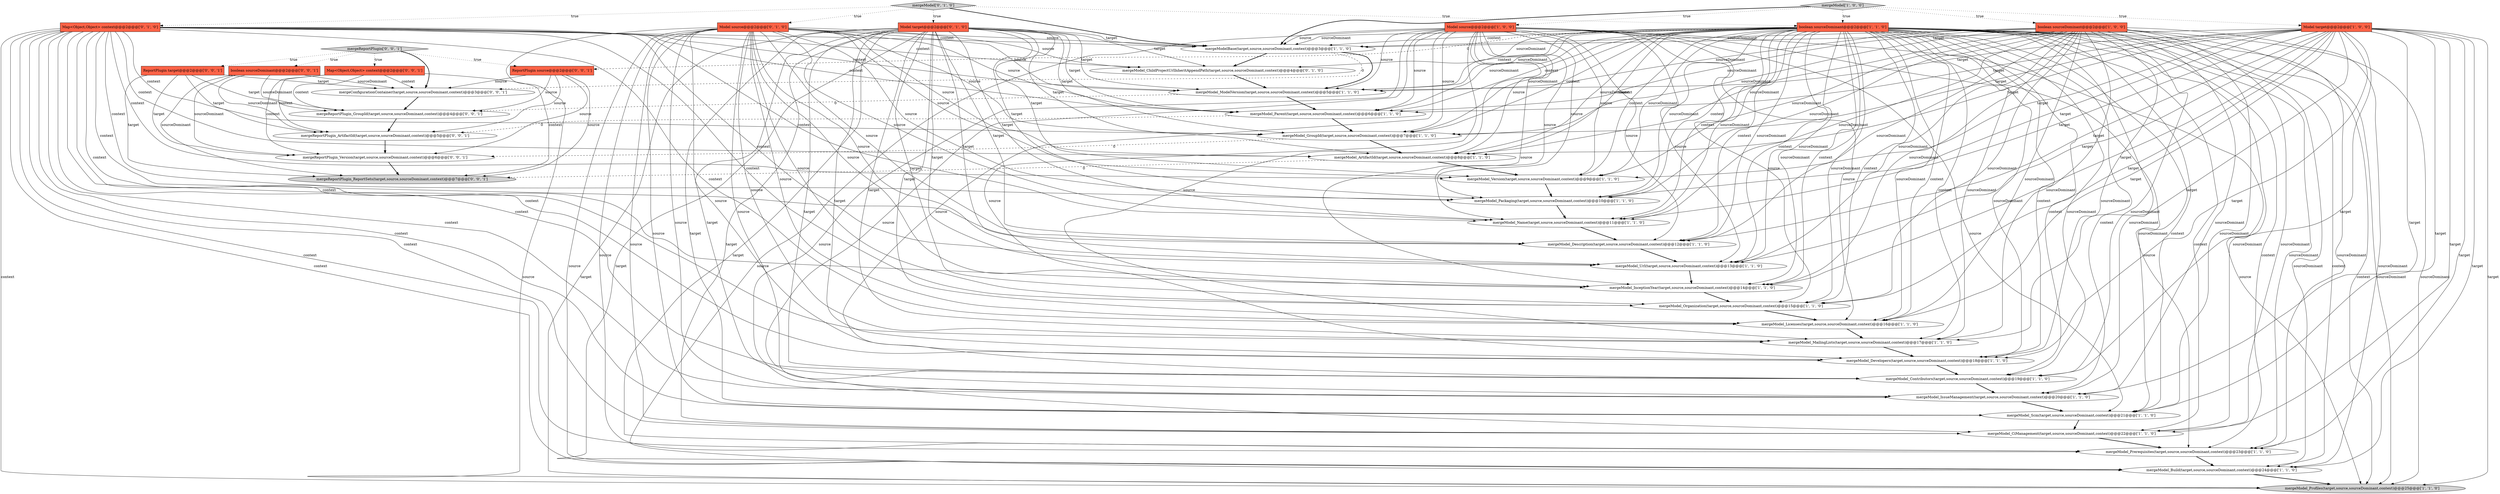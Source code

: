 digraph {
8 [style = filled, label = "mergeModel_GroupId(target,source,sourceDominant,context)@@@7@@@['1', '1', '0']", fillcolor = white, shape = ellipse image = "AAA0AAABBB1BBB"];
16 [style = filled, label = "mergeModel_Profiles(target,source,sourceDominant,context)@@@25@@@['1', '1', '0']", fillcolor = lightgray, shape = ellipse image = "AAA0AAABBB1BBB"];
31 [style = filled, label = "mergeModel['0', '1', '0']", fillcolor = lightgray, shape = diamond image = "AAA0AAABBB2BBB"];
23 [style = filled, label = "mergeModel_CiManagement(target,source,sourceDominant,context)@@@22@@@['1', '1', '0']", fillcolor = white, shape = ellipse image = "AAA0AAABBB1BBB"];
25 [style = filled, label = "mergeModel_Prerequisites(target,source,sourceDominant,context)@@@23@@@['1', '1', '0']", fillcolor = white, shape = ellipse image = "AAA0AAABBB1BBB"];
24 [style = filled, label = "mergeModel_ArtifactId(target,source,sourceDominant,context)@@@8@@@['1', '1', '0']", fillcolor = white, shape = ellipse image = "AAA0AAABBB1BBB"];
6 [style = filled, label = "mergeModelBase(target,source,sourceDominant,context)@@@3@@@['1', '1', '0']", fillcolor = white, shape = ellipse image = "AAA0AAABBB1BBB"];
15 [style = filled, label = "mergeModel_Licenses(target,source,sourceDominant,context)@@@16@@@['1', '1', '0']", fillcolor = white, shape = ellipse image = "AAA0AAABBB1BBB"];
30 [style = filled, label = "mergeModel_ChildProjectUrlInheritAppendPath(target,source,sourceDominant,context)@@@4@@@['0', '1', '0']", fillcolor = white, shape = ellipse image = "AAA1AAABBB2BBB"];
7 [style = filled, label = "mergeModel_Name(target,source,sourceDominant,context)@@@11@@@['1', '1', '0']", fillcolor = white, shape = ellipse image = "AAA0AAABBB1BBB"];
21 [style = filled, label = "boolean sourceDominant@@@2@@@['1', '1', '0']", fillcolor = tomato, shape = box image = "AAA0AAABBB1BBB"];
34 [style = filled, label = "mergeConfigurationContainer(target,source,sourceDominant,context)@@@3@@@['0', '0', '1']", fillcolor = white, shape = ellipse image = "AAA0AAABBB3BBB"];
40 [style = filled, label = "mergeReportPlugin_Version(target,source,sourceDominant,context)@@@6@@@['0', '0', '1']", fillcolor = white, shape = ellipse image = "AAA0AAABBB3BBB"];
17 [style = filled, label = "mergeModel_Packaging(target,source,sourceDominant,context)@@@10@@@['1', '1', '0']", fillcolor = white, shape = ellipse image = "AAA0AAABBB1BBB"];
29 [style = filled, label = "Map<Object,Object> context@@@2@@@['0', '1', '0']", fillcolor = tomato, shape = box image = "AAA0AAABBB2BBB"];
9 [style = filled, label = "mergeModel_MailingLists(target,source,sourceDominant,context)@@@17@@@['1', '1', '0']", fillcolor = white, shape = ellipse image = "AAA0AAABBB1BBB"];
35 [style = filled, label = "boolean sourceDominant@@@2@@@['0', '0', '1']", fillcolor = tomato, shape = box image = "AAA0AAABBB3BBB"];
13 [style = filled, label = "mergeModel_IssueManagement(target,source,sourceDominant,context)@@@20@@@['1', '1', '0']", fillcolor = white, shape = ellipse image = "AAA0AAABBB1BBB"];
41 [style = filled, label = "mergeReportPlugin_ReportSets(target,source,sourceDominant,context)@@@7@@@['0', '0', '1']", fillcolor = lightgray, shape = ellipse image = "AAA0AAABBB3BBB"];
14 [style = filled, label = "Model target@@@2@@@['1', '0', '0']", fillcolor = tomato, shape = box image = "AAA0AAABBB1BBB"];
3 [style = filled, label = "mergeModel_Description(target,source,sourceDominant,context)@@@12@@@['1', '1', '0']", fillcolor = white, shape = ellipse image = "AAA0AAABBB1BBB"];
12 [style = filled, label = "mergeModel_Contributors(target,source,sourceDominant,context)@@@19@@@['1', '1', '0']", fillcolor = white, shape = ellipse image = "AAA0AAABBB1BBB"];
37 [style = filled, label = "ReportPlugin target@@@2@@@['0', '0', '1']", fillcolor = tomato, shape = box image = "AAA0AAABBB3BBB"];
32 [style = filled, label = "mergeReportPlugin_GroupId(target,source,sourceDominant,context)@@@4@@@['0', '0', '1']", fillcolor = white, shape = ellipse image = "AAA0AAABBB3BBB"];
0 [style = filled, label = "mergeModel_Parent(target,source,sourceDominant,context)@@@6@@@['1', '1', '0']", fillcolor = white, shape = ellipse image = "AAA0AAABBB1BBB"];
27 [style = filled, label = "Model source@@@2@@@['0', '1', '0']", fillcolor = tomato, shape = box image = "AAA0AAABBB2BBB"];
38 [style = filled, label = "mergeReportPlugin_ArtifactId(target,source,sourceDominant,context)@@@5@@@['0', '0', '1']", fillcolor = white, shape = ellipse image = "AAA0AAABBB3BBB"];
26 [style = filled, label = "mergeModel['1', '0', '0']", fillcolor = lightgray, shape = diamond image = "AAA0AAABBB1BBB"];
22 [style = filled, label = "mergeModel_Url(target,source,sourceDominant,context)@@@13@@@['1', '1', '0']", fillcolor = white, shape = ellipse image = "AAA0AAABBB1BBB"];
20 [style = filled, label = "mergeModel_Organization(target,source,sourceDominant,context)@@@15@@@['1', '1', '0']", fillcolor = white, shape = ellipse image = "AAA0AAABBB1BBB"];
39 [style = filled, label = "ReportPlugin source@@@2@@@['0', '0', '1']", fillcolor = tomato, shape = box image = "AAA0AAABBB3BBB"];
5 [style = filled, label = "mergeModel_Developers(target,source,sourceDominant,context)@@@18@@@['1', '1', '0']", fillcolor = white, shape = ellipse image = "AAA0AAABBB1BBB"];
10 [style = filled, label = "mergeModel_ModelVersion(target,source,sourceDominant,context)@@@5@@@['1', '1', '0']", fillcolor = white, shape = ellipse image = "AAA0AAABBB1BBB"];
2 [style = filled, label = "mergeModel_Scm(target,source,sourceDominant,context)@@@21@@@['1', '1', '0']", fillcolor = white, shape = ellipse image = "AAA0AAABBB1BBB"];
18 [style = filled, label = "mergeModel_Version(target,source,sourceDominant,context)@@@9@@@['1', '1', '0']", fillcolor = white, shape = ellipse image = "AAA0AAABBB1BBB"];
11 [style = filled, label = "mergeModel_InceptionYear(target,source,sourceDominant,context)@@@14@@@['1', '1', '0']", fillcolor = white, shape = ellipse image = "AAA0AAABBB1BBB"];
1 [style = filled, label = "boolean sourceDominant@@@2@@@['1', '0', '0']", fillcolor = tomato, shape = box image = "AAA0AAABBB1BBB"];
19 [style = filled, label = "Model source@@@2@@@['1', '0', '0']", fillcolor = tomato, shape = box image = "AAA0AAABBB1BBB"];
28 [style = filled, label = "Model target@@@2@@@['0', '1', '0']", fillcolor = tomato, shape = box image = "AAA0AAABBB2BBB"];
33 [style = filled, label = "mergeReportPlugin['0', '0', '1']", fillcolor = lightgray, shape = diamond image = "AAA0AAABBB3BBB"];
36 [style = filled, label = "Map<Object,Object> context@@@2@@@['0', '0', '1']", fillcolor = tomato, shape = box image = "AAA0AAABBB3BBB"];
4 [style = filled, label = "mergeModel_Build(target,source,sourceDominant,context)@@@24@@@['1', '1', '0']", fillcolor = white, shape = ellipse image = "AAA0AAABBB1BBB"];
10->32 [style = dashed, label="0"];
19->23 [style = solid, label="source"];
36->41 [style = solid, label="context"];
29->11 [style = solid, label="context"];
21->0 [style = solid, label="context"];
35->40 [style = solid, label="sourceDominant"];
0->38 [style = dashed, label="0"];
29->9 [style = solid, label="context"];
21->12 [style = solid, label="context"];
27->24 [style = solid, label="source"];
28->7 [style = solid, label="target"];
19->15 [style = solid, label="source"];
19->12 [style = solid, label="source"];
14->8 [style = solid, label="target"];
19->5 [style = solid, label="source"];
37->34 [style = solid, label="target"];
29->23 [style = solid, label="context"];
38->40 [style = bold, label=""];
1->11 [style = solid, label="sourceDominant"];
29->0 [style = solid, label="context"];
39->38 [style = solid, label="source"];
27->13 [style = solid, label="source"];
31->28 [style = dotted, label="true"];
28->3 [style = solid, label="target"];
14->2 [style = solid, label="target"];
28->6 [style = solid, label="target"];
21->18 [style = solid, label="sourceDominant"];
33->34 [style = bold, label=""];
14->3 [style = solid, label="target"];
0->8 [style = bold, label=""];
21->6 [style = solid, label="sourceDominant"];
14->24 [style = solid, label="target"];
14->10 [style = solid, label="target"];
29->24 [style = solid, label="context"];
19->6 [style = solid, label="source"];
29->25 [style = solid, label="context"];
28->2 [style = solid, label="target"];
39->34 [style = solid, label="source"];
14->6 [style = solid, label="target"];
1->7 [style = solid, label="sourceDominant"];
1->5 [style = solid, label="sourceDominant"];
14->22 [style = solid, label="target"];
14->23 [style = solid, label="target"];
31->6 [style = bold, label=""];
26->14 [style = dotted, label="true"];
14->12 [style = solid, label="target"];
27->12 [style = solid, label="source"];
28->9 [style = solid, label="target"];
19->7 [style = solid, label="source"];
33->37 [style = dotted, label="true"];
27->25 [style = solid, label="source"];
6->34 [style = dashed, label="0"];
19->18 [style = solid, label="source"];
5->12 [style = bold, label=""];
26->19 [style = dotted, label="true"];
36->32 [style = solid, label="context"];
1->4 [style = solid, label="sourceDominant"];
21->6 [style = solid, label="context"];
28->13 [style = solid, label="target"];
27->5 [style = solid, label="source"];
19->8 [style = solid, label="source"];
21->8 [style = solid, label="sourceDominant"];
19->9 [style = solid, label="source"];
29->8 [style = solid, label="context"];
19->11 [style = solid, label="source"];
21->5 [style = solid, label="sourceDominant"];
14->17 [style = solid, label="target"];
14->18 [style = solid, label="target"];
28->24 [style = solid, label="target"];
29->17 [style = solid, label="context"];
32->38 [style = bold, label=""];
27->20 [style = solid, label="source"];
11->20 [style = bold, label=""];
15->9 [style = bold, label=""];
21->23 [style = solid, label="sourceDominant"];
21->0 [style = solid, label="sourceDominant"];
26->21 [style = dotted, label="true"];
1->25 [style = solid, label="sourceDominant"];
36->38 [style = solid, label="context"];
20->15 [style = bold, label=""];
29->4 [style = solid, label="context"];
14->4 [style = solid, label="target"];
31->27 [style = dotted, label="true"];
28->18 [style = solid, label="target"];
37->38 [style = solid, label="target"];
37->32 [style = solid, label="target"];
27->9 [style = solid, label="source"];
29->16 [style = solid, label="context"];
27->23 [style = solid, label="source"];
14->20 [style = solid, label="target"];
14->16 [style = solid, label="target"];
21->7 [style = solid, label="context"];
27->30 [style = solid, label="source"];
27->16 [style = solid, label="source"];
12->13 [style = bold, label=""];
21->16 [style = solid, label="context"];
29->30 [style = solid, label="context"];
21->2 [style = solid, label="sourceDominant"];
29->2 [style = solid, label="context"];
28->10 [style = solid, label="target"];
28->12 [style = solid, label="target"];
27->11 [style = solid, label="source"];
29->20 [style = solid, label="context"];
21->22 [style = solid, label="context"];
28->20 [style = solid, label="target"];
19->17 [style = solid, label="source"];
33->35 [style = dotted, label="true"];
27->18 [style = solid, label="source"];
39->32 [style = solid, label="source"];
28->22 [style = solid, label="target"];
3->22 [style = bold, label=""];
21->24 [style = solid, label="sourceDominant"];
27->15 [style = solid, label="source"];
36->34 [style = solid, label="context"];
33->36 [style = dotted, label="true"];
21->4 [style = solid, label="sourceDominant"];
29->13 [style = solid, label="context"];
19->3 [style = solid, label="source"];
21->8 [style = solid, label="context"];
1->3 [style = solid, label="sourceDominant"];
28->4 [style = solid, label="target"];
21->20 [style = solid, label="context"];
29->10 [style = solid, label="context"];
37->41 [style = solid, label="target"];
28->16 [style = solid, label="target"];
23->25 [style = bold, label=""];
1->23 [style = solid, label="sourceDominant"];
14->13 [style = solid, label="target"];
1->22 [style = solid, label="sourceDominant"];
28->11 [style = solid, label="target"];
28->30 [style = solid, label="target"];
27->8 [style = solid, label="source"];
8->40 [style = dashed, label="0"];
4->16 [style = bold, label=""];
37->40 [style = solid, label="target"];
19->2 [style = solid, label="source"];
35->32 [style = solid, label="sourceDominant"];
1->0 [style = solid, label="sourceDominant"];
19->22 [style = solid, label="source"];
1->18 [style = solid, label="sourceDominant"];
1->13 [style = solid, label="sourceDominant"];
21->10 [style = solid, label="sourceDominant"];
1->6 [style = solid, label="sourceDominant"];
21->10 [style = solid, label="context"];
35->34 [style = solid, label="sourceDominant"];
31->21 [style = dotted, label="true"];
21->13 [style = solid, label="context"];
21->15 [style = solid, label="sourceDominant"];
21->20 [style = solid, label="sourceDominant"];
14->11 [style = solid, label="target"];
19->16 [style = solid, label="source"];
21->11 [style = solid, label="sourceDominant"];
21->17 [style = solid, label="sourceDominant"];
28->5 [style = solid, label="target"];
7->3 [style = bold, label=""];
14->7 [style = solid, label="target"];
29->6 [style = solid, label="context"];
1->16 [style = solid, label="sourceDominant"];
14->0 [style = solid, label="target"];
1->2 [style = solid, label="sourceDominant"];
40->41 [style = bold, label=""];
21->17 [style = solid, label="context"];
24->41 [style = dashed, label="0"];
2->23 [style = bold, label=""];
19->24 [style = solid, label="source"];
27->0 [style = solid, label="source"];
36->40 [style = solid, label="context"];
8->24 [style = bold, label=""];
27->3 [style = solid, label="source"];
17->7 [style = bold, label=""];
9->5 [style = bold, label=""];
1->12 [style = solid, label="sourceDominant"];
6->30 [style = bold, label=""];
10->0 [style = bold, label=""];
21->39 [style = dashed, label="0"];
21->22 [style = solid, label="sourceDominant"];
29->5 [style = solid, label="context"];
21->7 [style = solid, label="sourceDominant"];
22->11 [style = bold, label=""];
21->5 [style = solid, label="context"];
14->5 [style = solid, label="target"];
19->0 [style = solid, label="source"];
26->6 [style = bold, label=""];
14->25 [style = solid, label="target"];
29->7 [style = solid, label="context"];
1->17 [style = solid, label="sourceDominant"];
19->13 [style = solid, label="source"];
21->16 [style = solid, label="sourceDominant"];
21->3 [style = solid, label="context"];
27->4 [style = solid, label="source"];
24->18 [style = bold, label=""];
1->9 [style = solid, label="sourceDominant"];
19->25 [style = solid, label="source"];
21->2 [style = solid, label="context"];
28->8 [style = solid, label="target"];
1->10 [style = solid, label="sourceDominant"];
29->15 [style = solid, label="context"];
21->9 [style = solid, label="context"];
33->39 [style = dotted, label="true"];
21->25 [style = solid, label="context"];
21->4 [style = solid, label="context"];
21->30 [style = solid, label="sourceDominant"];
29->22 [style = solid, label="context"];
14->15 [style = solid, label="target"];
21->24 [style = solid, label="context"];
27->17 [style = solid, label="source"];
30->10 [style = bold, label=""];
21->11 [style = solid, label="context"];
27->10 [style = solid, label="source"];
21->12 [style = solid, label="sourceDominant"];
29->18 [style = solid, label="context"];
1->24 [style = solid, label="sourceDominant"];
39->40 [style = solid, label="source"];
34->32 [style = bold, label=""];
26->1 [style = dotted, label="true"];
27->22 [style = solid, label="source"];
6->10 [style = bold, label=""];
21->15 [style = solid, label="context"];
28->0 [style = solid, label="target"];
27->7 [style = solid, label="source"];
25->4 [style = bold, label=""];
21->3 [style = solid, label="sourceDominant"];
21->9 [style = solid, label="sourceDominant"];
19->10 [style = solid, label="source"];
21->23 [style = solid, label="context"];
28->25 [style = solid, label="target"];
27->6 [style = solid, label="source"];
31->29 [style = dotted, label="true"];
1->20 [style = solid, label="sourceDominant"];
1->15 [style = solid, label="sourceDominant"];
29->3 [style = solid, label="context"];
19->4 [style = solid, label="source"];
28->15 [style = solid, label="target"];
18->17 [style = bold, label=""];
29->12 [style = solid, label="context"];
21->13 [style = solid, label="sourceDominant"];
13->2 [style = bold, label=""];
39->41 [style = solid, label="source"];
28->17 [style = solid, label="target"];
35->38 [style = solid, label="sourceDominant"];
21->25 [style = solid, label="sourceDominant"];
27->2 [style = solid, label="source"];
1->8 [style = solid, label="sourceDominant"];
35->41 [style = solid, label="sourceDominant"];
19->20 [style = solid, label="source"];
14->9 [style = solid, label="target"];
21->18 [style = solid, label="context"];
28->23 [style = solid, label="target"];
}
